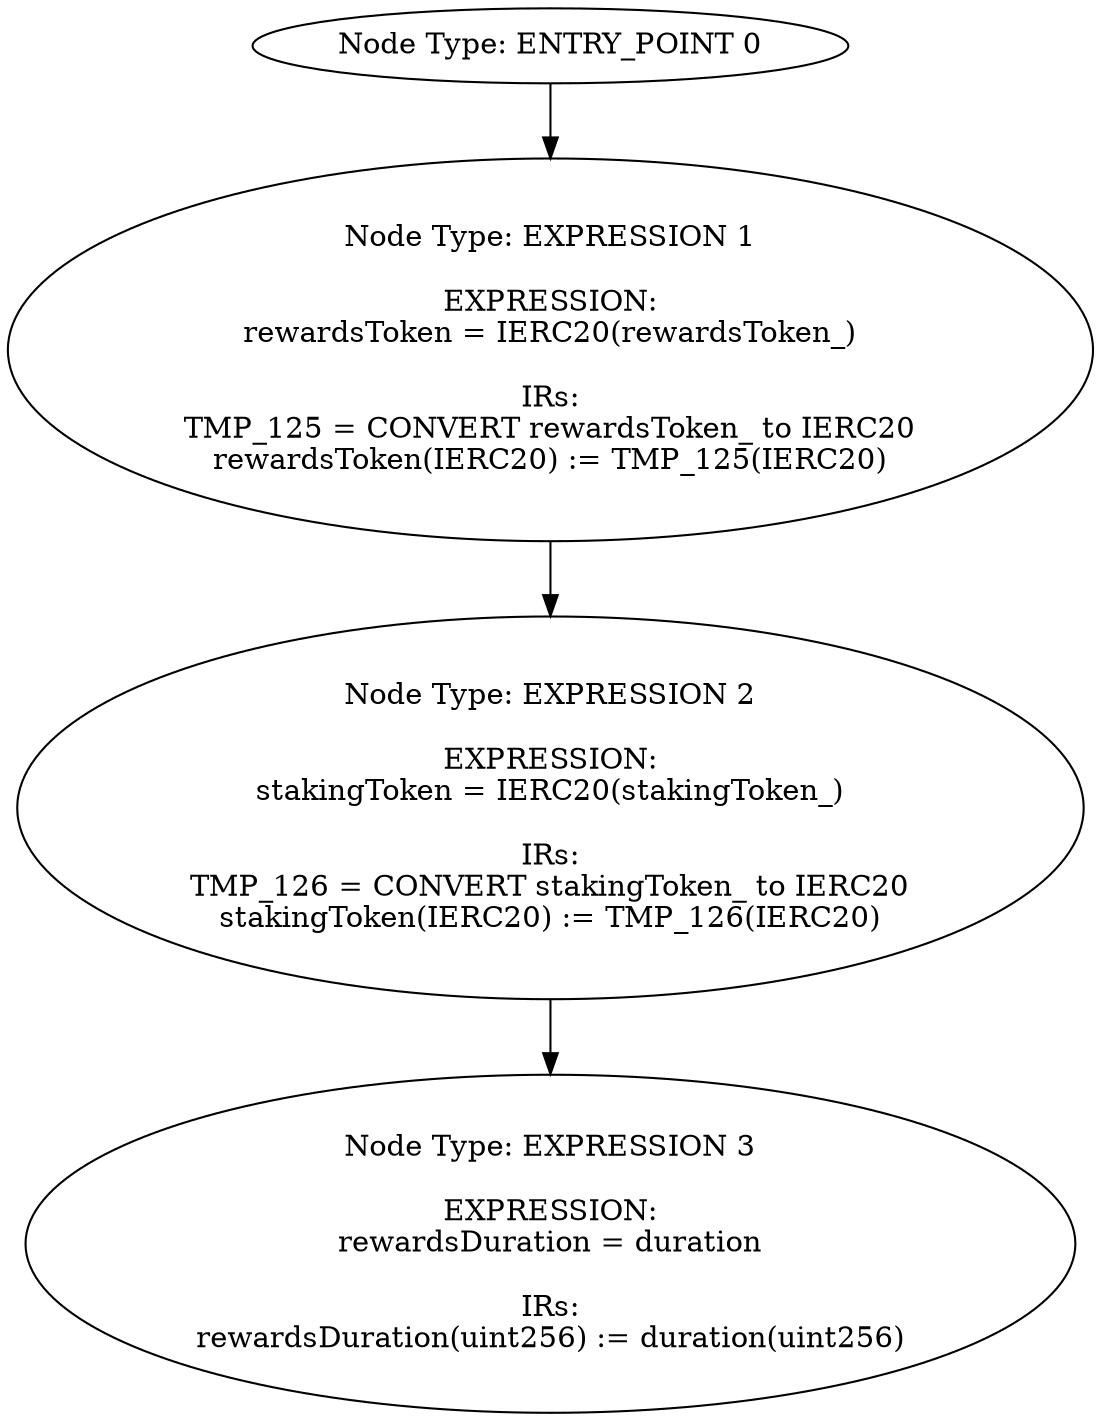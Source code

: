 digraph{
0[label="Node Type: ENTRY_POINT 0
"];
0->1;
1[label="Node Type: EXPRESSION 1

EXPRESSION:
rewardsToken = IERC20(rewardsToken_)

IRs:
TMP_125 = CONVERT rewardsToken_ to IERC20
rewardsToken(IERC20) := TMP_125(IERC20)"];
1->2;
2[label="Node Type: EXPRESSION 2

EXPRESSION:
stakingToken = IERC20(stakingToken_)

IRs:
TMP_126 = CONVERT stakingToken_ to IERC20
stakingToken(IERC20) := TMP_126(IERC20)"];
2->3;
3[label="Node Type: EXPRESSION 3

EXPRESSION:
rewardsDuration = duration

IRs:
rewardsDuration(uint256) := duration(uint256)"];
}

